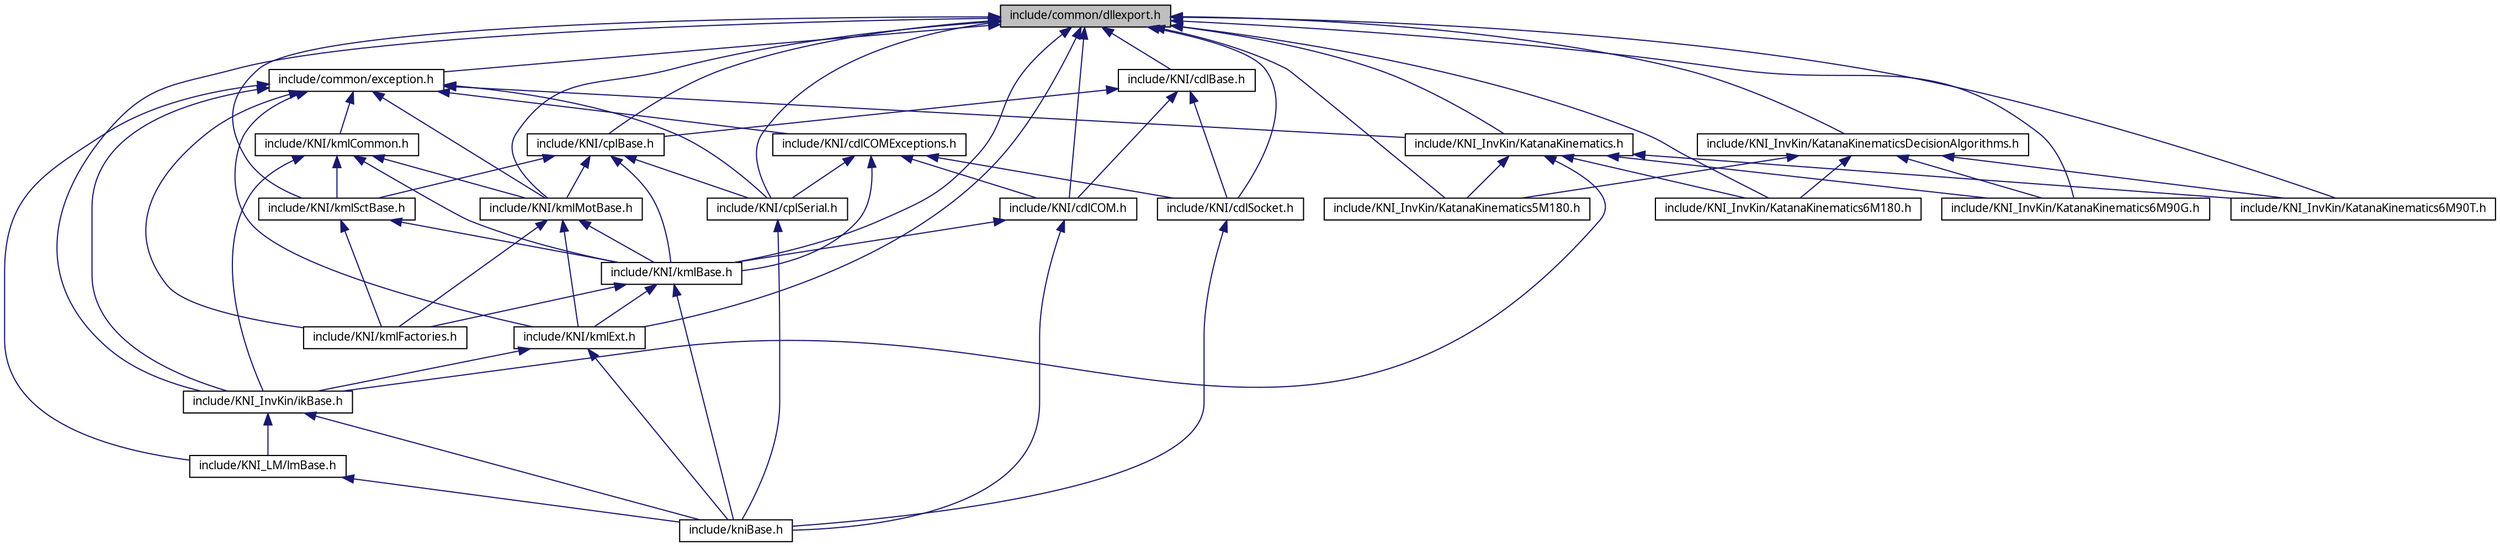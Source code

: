 digraph G
{
  edge [fontname="FreeSans.ttf",fontsize=10,labelfontname="FreeSans.ttf",labelfontsize=10];
  node [fontname="FreeSans.ttf",fontsize=10,shape=record];
  Node1 [label="include/common/dllexport.h",height=0.2,width=0.4,color="black", fillcolor="grey75", style="filled" fontcolor="black"];
  Node1 -> Node2 [dir=back,color="midnightblue",fontsize=10,style="solid",fontname="FreeSans.ttf"];
  Node2 [label="include/common/exception.h",height=0.2,width=0.4,color="black", fillcolor="white", style="filled",URL="$exception_8h.html"];
  Node2 -> Node3 [dir=back,color="midnightblue",fontsize=10,style="solid",fontname="FreeSans.ttf"];
  Node3 [label="include/KNI/cdlCOMExceptions.h",height=0.2,width=0.4,color="black", fillcolor="white", style="filled",URL="$cdlCOMExceptions_8h.html"];
  Node3 -> Node4 [dir=back,color="midnightblue",fontsize=10,style="solid",fontname="FreeSans.ttf"];
  Node4 [label="include/KNI/cdlCOM.h",height=0.2,width=0.4,color="black", fillcolor="white", style="filled",URL="$cdlCOM_8h.html"];
  Node4 -> Node5 [dir=back,color="midnightblue",fontsize=10,style="solid",fontname="FreeSans.ttf"];
  Node5 [label="include/KNI/kmlBase.h",height=0.2,width=0.4,color="black", fillcolor="white", style="filled",URL="$kmlBase_8h.html"];
  Node5 -> Node6 [dir=back,color="midnightblue",fontsize=10,style="solid",fontname="FreeSans.ttf"];
  Node6 [label="include/KNI/kmlExt.h",height=0.2,width=0.4,color="black", fillcolor="white", style="filled",URL="$kmlExt_8h.html"];
  Node6 -> Node7 [dir=back,color="midnightblue",fontsize=10,style="solid",fontname="FreeSans.ttf"];
  Node7 [label="include/KNI_InvKin/ikBase.h",height=0.2,width=0.4,color="black", fillcolor="white", style="filled",URL="$ikBase_8h.html"];
  Node7 -> Node8 [dir=back,color="midnightblue",fontsize=10,style="solid",fontname="FreeSans.ttf"];
  Node8 [label="include/KNI_LM/lmBase.h",height=0.2,width=0.4,color="black", fillcolor="white", style="filled",URL="$lmBase_8h.html"];
  Node8 -> Node9 [dir=back,color="midnightblue",fontsize=10,style="solid",fontname="FreeSans.ttf"];
  Node9 [label="include/kniBase.h",height=0.2,width=0.4,color="black", fillcolor="white", style="filled",URL="$kniBase_8h.html"];
  Node7 -> Node9 [dir=back,color="midnightblue",fontsize=10,style="solid",fontname="FreeSans.ttf"];
  Node6 -> Node9 [dir=back,color="midnightblue",fontsize=10,style="solid",fontname="FreeSans.ttf"];
  Node5 -> Node10 [dir=back,color="midnightblue",fontsize=10,style="solid",fontname="FreeSans.ttf"];
  Node10 [label="include/KNI/kmlFactories.h",height=0.2,width=0.4,color="black", fillcolor="white", style="filled",URL="$kmlFactories_8h.html"];
  Node5 -> Node9 [dir=back,color="midnightblue",fontsize=10,style="solid",fontname="FreeSans.ttf"];
  Node4 -> Node9 [dir=back,color="midnightblue",fontsize=10,style="solid",fontname="FreeSans.ttf"];
  Node3 -> Node11 [dir=back,color="midnightblue",fontsize=10,style="solid",fontname="FreeSans.ttf"];
  Node11 [label="include/KNI/cdlSocket.h",height=0.2,width=0.4,color="black", fillcolor="white", style="filled",URL="$cdlSocket_8h.html"];
  Node11 -> Node9 [dir=back,color="midnightblue",fontsize=10,style="solid",fontname="FreeSans.ttf"];
  Node3 -> Node12 [dir=back,color="midnightblue",fontsize=10,style="solid",fontname="FreeSans.ttf"];
  Node12 [label="include/KNI/cplSerial.h",height=0.2,width=0.4,color="black", fillcolor="white", style="filled",URL="$cplSerial_8h.html"];
  Node12 -> Node9 [dir=back,color="midnightblue",fontsize=10,style="solid",fontname="FreeSans.ttf"];
  Node3 -> Node5 [dir=back,color="midnightblue",fontsize=10,style="solid",fontname="FreeSans.ttf"];
  Node2 -> Node12 [dir=back,color="midnightblue",fontsize=10,style="solid",fontname="FreeSans.ttf"];
  Node2 -> Node13 [dir=back,color="midnightblue",fontsize=10,style="solid",fontname="FreeSans.ttf"];
  Node13 [label="include/KNI/kmlCommon.h",height=0.2,width=0.4,color="black", fillcolor="white", style="filled",URL="$kmlCommon_8h.html"];
  Node13 -> Node5 [dir=back,color="midnightblue",fontsize=10,style="solid",fontname="FreeSans.ttf"];
  Node13 -> Node14 [dir=back,color="midnightblue",fontsize=10,style="solid",fontname="FreeSans.ttf"];
  Node14 [label="include/KNI/kmlMotBase.h",height=0.2,width=0.4,color="black", fillcolor="white", style="filled",URL="$kmlMotBase_8h.html"];
  Node14 -> Node5 [dir=back,color="midnightblue",fontsize=10,style="solid",fontname="FreeSans.ttf"];
  Node14 -> Node6 [dir=back,color="midnightblue",fontsize=10,style="solid",fontname="FreeSans.ttf"];
  Node14 -> Node10 [dir=back,color="midnightblue",fontsize=10,style="solid",fontname="FreeSans.ttf"];
  Node13 -> Node15 [dir=back,color="midnightblue",fontsize=10,style="solid",fontname="FreeSans.ttf"];
  Node15 [label="include/KNI/kmlSctBase.h",height=0.2,width=0.4,color="black", fillcolor="white", style="filled",URL="$kmlSctBase_8h.html"];
  Node15 -> Node5 [dir=back,color="midnightblue",fontsize=10,style="solid",fontname="FreeSans.ttf"];
  Node15 -> Node10 [dir=back,color="midnightblue",fontsize=10,style="solid",fontname="FreeSans.ttf"];
  Node13 -> Node7 [dir=back,color="midnightblue",fontsize=10,style="solid",fontname="FreeSans.ttf"];
  Node2 -> Node6 [dir=back,color="midnightblue",fontsize=10,style="solid",fontname="FreeSans.ttf"];
  Node2 -> Node10 [dir=back,color="midnightblue",fontsize=10,style="solid",fontname="FreeSans.ttf"];
  Node2 -> Node14 [dir=back,color="midnightblue",fontsize=10,style="solid",fontname="FreeSans.ttf"];
  Node2 -> Node7 [dir=back,color="midnightblue",fontsize=10,style="solid",fontname="FreeSans.ttf"];
  Node2 -> Node16 [dir=back,color="midnightblue",fontsize=10,style="solid",fontname="FreeSans.ttf"];
  Node16 [label="include/KNI_InvKin/KatanaKinematics.h",height=0.2,width=0.4,color="black", fillcolor="white", style="filled",URL="$KatanaKinematics_8h.html"];
  Node16 -> Node7 [dir=back,color="midnightblue",fontsize=10,style="solid",fontname="FreeSans.ttf"];
  Node16 -> Node17 [dir=back,color="midnightblue",fontsize=10,style="solid",fontname="FreeSans.ttf"];
  Node17 [label="include/KNI_InvKin/KatanaKinematics5M180.h",height=0.2,width=0.4,color="black", fillcolor="white", style="filled",URL="$KatanaKinematics5M180_8h.html"];
  Node16 -> Node18 [dir=back,color="midnightblue",fontsize=10,style="solid",fontname="FreeSans.ttf"];
  Node18 [label="include/KNI_InvKin/KatanaKinematics6M180.h",height=0.2,width=0.4,color="black", fillcolor="white", style="filled",URL="$KatanaKinematics6M180_8h.html"];
  Node16 -> Node19 [dir=back,color="midnightblue",fontsize=10,style="solid",fontname="FreeSans.ttf"];
  Node19 [label="include/KNI_InvKin/KatanaKinematics6M90G.h",height=0.2,width=0.4,color="black", fillcolor="white", style="filled",URL="$KatanaKinematics6M90G_8h.html"];
  Node16 -> Node20 [dir=back,color="midnightblue",fontsize=10,style="solid",fontname="FreeSans.ttf"];
  Node20 [label="include/KNI_InvKin/KatanaKinematics6M90T.h",height=0.2,width=0.4,color="black", fillcolor="white", style="filled",URL="$KatanaKinematics6M90T_8h.html"];
  Node2 -> Node8 [dir=back,color="midnightblue",fontsize=10,style="solid",fontname="FreeSans.ttf"];
  Node1 -> Node21 [dir=back,color="midnightblue",fontsize=10,style="solid",fontname="FreeSans.ttf"];
  Node21 [label="include/KNI/cdlBase.h",height=0.2,width=0.4,color="black", fillcolor="white", style="filled",URL="$cdlBase_8h.html"];
  Node21 -> Node4 [dir=back,color="midnightblue",fontsize=10,style="solid",fontname="FreeSans.ttf"];
  Node21 -> Node11 [dir=back,color="midnightblue",fontsize=10,style="solid",fontname="FreeSans.ttf"];
  Node21 -> Node22 [dir=back,color="midnightblue",fontsize=10,style="solid",fontname="FreeSans.ttf"];
  Node22 [label="include/KNI/cplBase.h",height=0.2,width=0.4,color="black", fillcolor="white", style="filled",URL="$cplBase_8h.html"];
  Node22 -> Node12 [dir=back,color="midnightblue",fontsize=10,style="solid",fontname="FreeSans.ttf"];
  Node22 -> Node5 [dir=back,color="midnightblue",fontsize=10,style="solid",fontname="FreeSans.ttf"];
  Node22 -> Node14 [dir=back,color="midnightblue",fontsize=10,style="solid",fontname="FreeSans.ttf"];
  Node22 -> Node15 [dir=back,color="midnightblue",fontsize=10,style="solid",fontname="FreeSans.ttf"];
  Node1 -> Node4 [dir=back,color="midnightblue",fontsize=10,style="solid",fontname="FreeSans.ttf"];
  Node1 -> Node11 [dir=back,color="midnightblue",fontsize=10,style="solid",fontname="FreeSans.ttf"];
  Node1 -> Node22 [dir=back,color="midnightblue",fontsize=10,style="solid",fontname="FreeSans.ttf"];
  Node1 -> Node12 [dir=back,color="midnightblue",fontsize=10,style="solid",fontname="FreeSans.ttf"];
  Node1 -> Node5 [dir=back,color="midnightblue",fontsize=10,style="solid",fontname="FreeSans.ttf"];
  Node1 -> Node6 [dir=back,color="midnightblue",fontsize=10,style="solid",fontname="FreeSans.ttf"];
  Node1 -> Node14 [dir=back,color="midnightblue",fontsize=10,style="solid",fontname="FreeSans.ttf"];
  Node1 -> Node15 [dir=back,color="midnightblue",fontsize=10,style="solid",fontname="FreeSans.ttf"];
  Node1 -> Node7 [dir=back,color="midnightblue",fontsize=10,style="solid",fontname="FreeSans.ttf"];
  Node1 -> Node16 [dir=back,color="midnightblue",fontsize=10,style="solid",fontname="FreeSans.ttf"];
  Node1 -> Node17 [dir=back,color="midnightblue",fontsize=10,style="solid",fontname="FreeSans.ttf"];
  Node1 -> Node18 [dir=back,color="midnightblue",fontsize=10,style="solid",fontname="FreeSans.ttf"];
  Node1 -> Node19 [dir=back,color="midnightblue",fontsize=10,style="solid",fontname="FreeSans.ttf"];
  Node1 -> Node20 [dir=back,color="midnightblue",fontsize=10,style="solid",fontname="FreeSans.ttf"];
  Node1 -> Node23 [dir=back,color="midnightblue",fontsize=10,style="solid",fontname="FreeSans.ttf"];
  Node23 [label="include/KNI_InvKin/KatanaKinematicsDecisionAlgorithms.h",height=0.2,width=0.4,color="black", fillcolor="white", style="filled",URL="$KatanaKinematicsDecisionAlgorithms_8h.html"];
  Node23 -> Node17 [dir=back,color="midnightblue",fontsize=10,style="solid",fontname="FreeSans.ttf"];
  Node23 -> Node18 [dir=back,color="midnightblue",fontsize=10,style="solid",fontname="FreeSans.ttf"];
  Node23 -> Node19 [dir=back,color="midnightblue",fontsize=10,style="solid",fontname="FreeSans.ttf"];
  Node23 -> Node20 [dir=back,color="midnightblue",fontsize=10,style="solid",fontname="FreeSans.ttf"];
}

